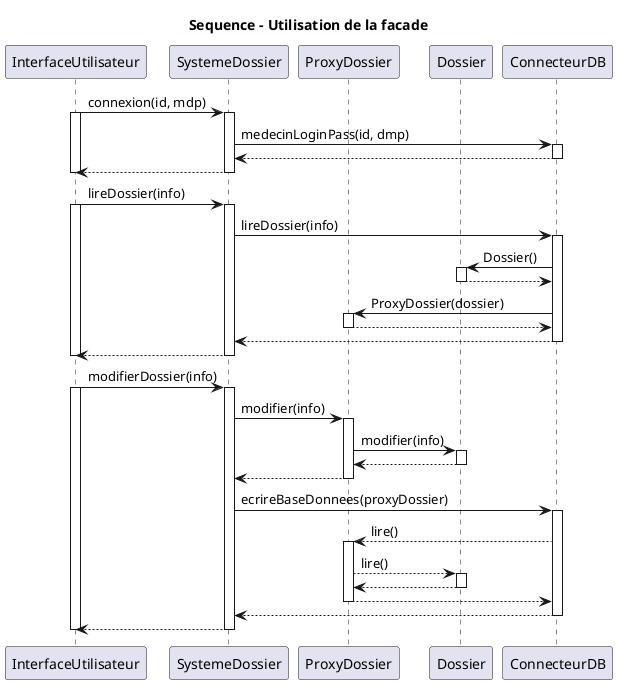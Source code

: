 @startuml sequenceModificationPatient

title Sequence - Utilisation de la facade


participant InterfaceUtilisateur as U
participant SystemeDossier as S
participant ProxyDossier as PD
participant Dossier as D
participant ConnecteurDB as DB


U -> S: connexion(id, mdp)
activate U
activate S
S -> DB : medecinLoginPass(id, dmp)
activate DB
DB --> S
deactivate DB
S --> U
deactivate S
deactivate U

U -> S: lireDossier(info)
activate U
activate S
S -> DB: lireDossier(info)
activate DB
DB -> D: Dossier()
activate D
D --> DB
deactivate D
DB -> PD: ProxyDossier(dossier)
activate PD
PD --> DB
deactivate PD
DB --> S
deactivate DB
S --> U
deactivate S
deactivate U



U -> S: modifierDossier(info)
activate U
activate S
S -> PD: modifier(info)
activate PD
PD -> D: modifier(info)
activate D
D --> PD
deactivate D
PD --> S
deactivate PD
S -> DB: ecrireBaseDonnees(proxyDossier)
activate DB
DB --> PD: lire()
activate PD
PD --> D: lire()
activate D
D --> PD
deactivate D
PD --> DB
deactivate PD
DB --> S
deactivate DB
S --> U
deactivate S
deactivate U

@enduml

